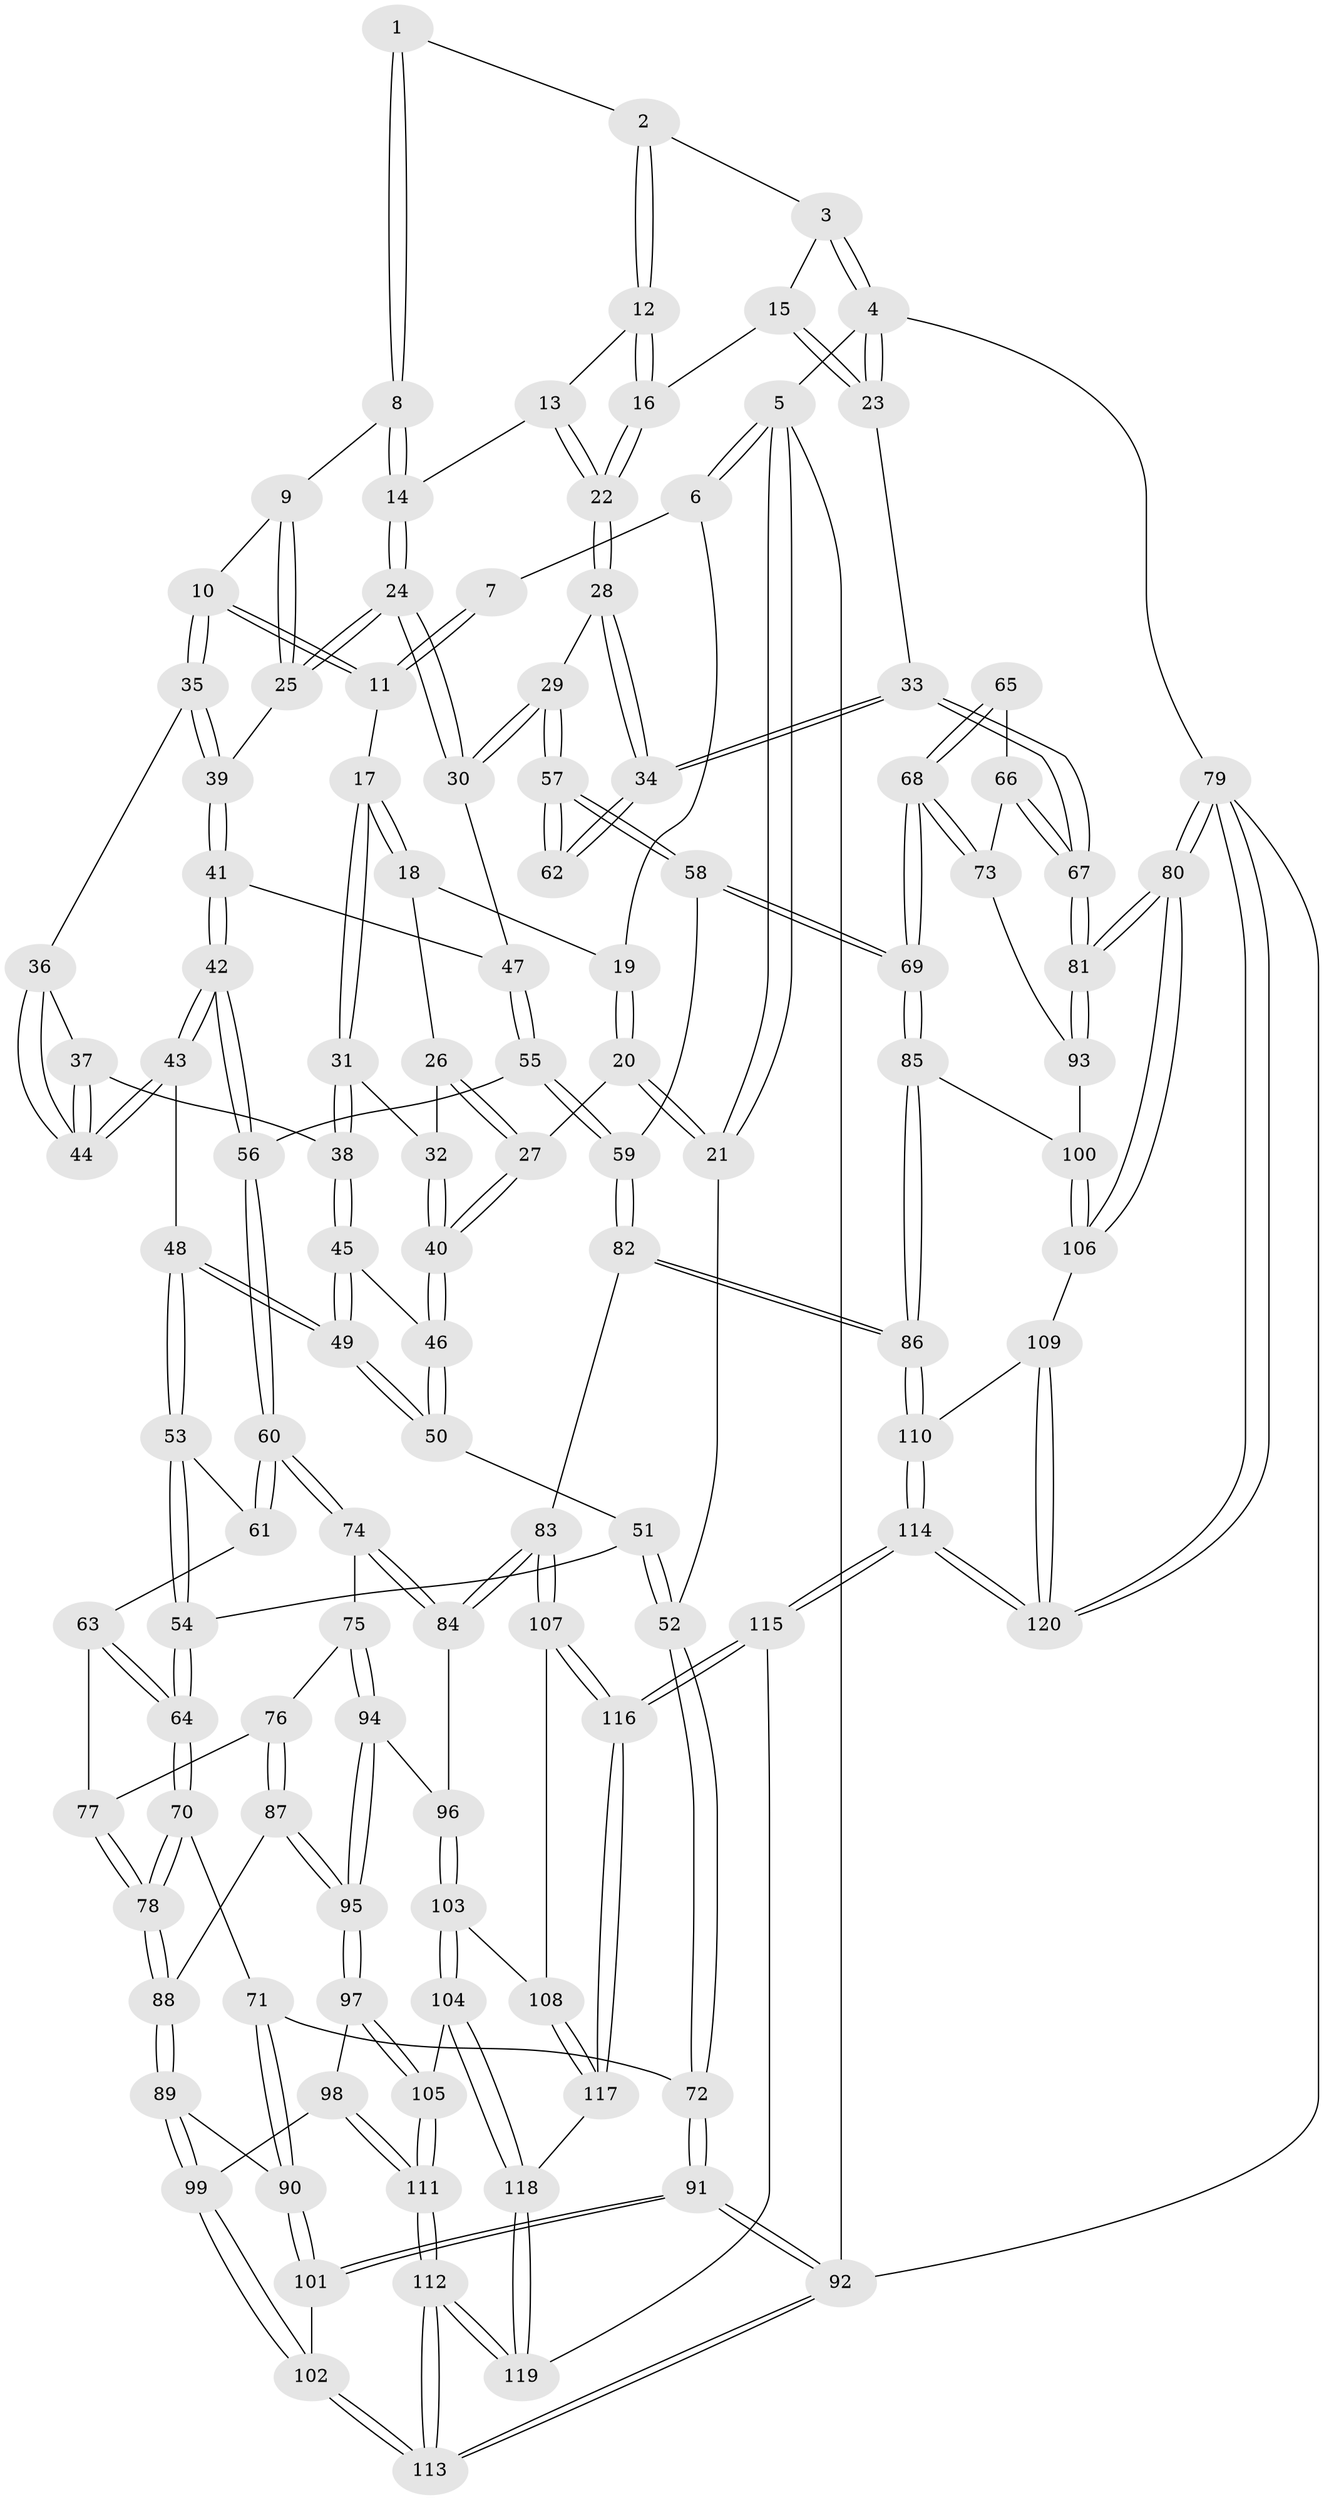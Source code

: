 // Generated by graph-tools (version 1.1) at 2025/27/03/15/25 16:27:57]
// undirected, 120 vertices, 297 edges
graph export_dot {
graph [start="1"]
  node [color=gray90,style=filled];
  1 [pos="+0.4750265453698955+0"];
  2 [pos="+0.7341231988392686+0"];
  3 [pos="+0.8294390635861281+0"];
  4 [pos="+1+0"];
  5 [pos="+0+0"];
  6 [pos="+0.13728813226306638+0"];
  7 [pos="+0.44450567608198943+0"];
  8 [pos="+0.5610216913969402+0.12184791745391609"];
  9 [pos="+0.5571603175469255+0.12576829176709603"];
  10 [pos="+0.4405120565712939+0.14240072514715618"];
  11 [pos="+0.43001523020531907+0.12530498589242994"];
  12 [pos="+0.7328462397978242+0"];
  13 [pos="+0.7138082472044972+0"];
  14 [pos="+0.6688597933391148+0.08445705736790556"];
  15 [pos="+0.9040545075463285+0.11870985553542406"];
  16 [pos="+0.8695219364285709+0.1522305372211254"];
  17 [pos="+0.28458516152744395+0.14622551090418048"];
  18 [pos="+0.21539912973119366+0.05609650857918792"];
  19 [pos="+0.14638315185503067+0"];
  20 [pos="+0.04341440093326318+0.22210495106913516"];
  21 [pos="+0+0.2852624054389133"];
  22 [pos="+0.8323386629486557+0.21092699831134248"];
  23 [pos="+1+0.1561044351810041"];
  24 [pos="+0.6692898581237195+0.2300164204708627"];
  25 [pos="+0.5809256443225314+0.20115769287673765"];
  26 [pos="+0.17953110161655836+0.1406413111112237"];
  27 [pos="+0.0812376184968815+0.23865975929846955"];
  28 [pos="+0.8283098994306861+0.290136152133053"];
  29 [pos="+0.7755368552858307+0.32217755645053087"];
  30 [pos="+0.7102961519717333+0.30598753699247944"];
  31 [pos="+0.27395981838116024+0.22207314471265308"];
  32 [pos="+0.19883312087348598+0.21784164208735496"];
  33 [pos="+1+0.3071446739439392"];
  34 [pos="+1+0.3095121276353205"];
  35 [pos="+0.44655812306033993+0.18384063825468253"];
  36 [pos="+0.4300423111492299+0.19568594585557145"];
  37 [pos="+0.2892965781183083+0.24392287460246373"];
  38 [pos="+0.28107540855095087+0.23933420992119464"];
  39 [pos="+0.47989471847440834+0.22997553823876418"];
  40 [pos="+0.10157284439164284+0.2547577434809266"];
  41 [pos="+0.4819685397935238+0.24615194475183974"];
  42 [pos="+0.45014759605446253+0.3904437671207533"];
  43 [pos="+0.360672989933156+0.33675168264711763"];
  44 [pos="+0.3476327928565186+0.30647759010183423"];
  45 [pos="+0.23949821153377898+0.2935040583536411"];
  46 [pos="+0.1098268324259208+0.27012242504526135"];
  47 [pos="+0.6760627637485083+0.3229547450962426"];
  48 [pos="+0.24239744611398104+0.39111936865734453"];
  49 [pos="+0.23152473579706634+0.3717247215856978"];
  50 [pos="+0.12159125656932768+0.32910101810587333"];
  51 [pos="+0.1040752573296431+0.3695681688225451"];
  52 [pos="+0+0.39027389878442004"];
  53 [pos="+0.23894425865907057+0.42307419310519434"];
  54 [pos="+0.11678831150434418+0.45619532969057425"];
  55 [pos="+0.5064640902552328+0.45665200097699604"];
  56 [pos="+0.47954363982286635+0.4521786561917714"];
  57 [pos="+0.7830683034509486+0.38899436465260373"];
  58 [pos="+0.7608844421115855+0.5127709665885181"];
  59 [pos="+0.5218875120878821+0.47369176182923667"];
  60 [pos="+0.4013257982218878+0.5152272551668936"];
  61 [pos="+0.24381333050218582+0.4305779526122289"];
  62 [pos="+0.9022969408426902+0.4699430788757799"];
  63 [pos="+0.22277954987513857+0.5231482205561726"];
  64 [pos="+0.08393845555076615+0.5077272297853888"];
  65 [pos="+0.904792363028775+0.4825504850392272"];
  66 [pos="+0.9432832588347371+0.5120331140882228"];
  67 [pos="+1+0.5049774474407289"];
  68 [pos="+0.8183865708074515+0.6178936450678977"];
  69 [pos="+0.7847236427181431+0.6325867854414001"];
  70 [pos="+0.06479458687956796+0.5251905743807259"];
  71 [pos="+0.009103091607804507+0.5234285384024896"];
  72 [pos="+0+0.4768158791781784"];
  73 [pos="+0.8734964708297195+0.6054202177414741"];
  74 [pos="+0.40007701860551087+0.5178291161606704"];
  75 [pos="+0.33348327866504357+0.5961782892609006"];
  76 [pos="+0.2547742386835626+0.5709698662516788"];
  77 [pos="+0.22822956658692944+0.5348994615529495"];
  78 [pos="+0.11285426368764051+0.5926786012806337"];
  79 [pos="+1+1"];
  80 [pos="+1+0.790125437943801"];
  81 [pos="+1+0.576803735381461"];
  82 [pos="+0.6490054938960174+0.7302762555622526"];
  83 [pos="+0.5673842355713454+0.7625246874576143"];
  84 [pos="+0.5182247107900381+0.7409983860842964"];
  85 [pos="+0.7577652956916381+0.6923184416272881"];
  86 [pos="+0.7001952290204028+0.7359803333335712"];
  87 [pos="+0.1399052218284402+0.6345290364245432"];
  88 [pos="+0.13557911888414487+0.6333118579012434"];
  89 [pos="+0.07869023043729939+0.7070396133474739"];
  90 [pos="+0.03730498308433388+0.7205123836728372"];
  91 [pos="+0+0.7702463956553175"];
  92 [pos="+0+1"];
  93 [pos="+1+0.6069983435596814"];
  94 [pos="+0.3229922187900809+0.7012334159147903"];
  95 [pos="+0.2507993877944724+0.7295784036729526"];
  96 [pos="+0.34273786917967175+0.7159922973518614"];
  97 [pos="+0.21082436044853659+0.7937579402549815"];
  98 [pos="+0.19996581112495676+0.8007722124903749"];
  99 [pos="+0.1637159291567932+0.7981153252035645"];
  100 [pos="+0.89730687263624+0.744643831211316"];
  101 [pos="+0.0339961630440237+0.7226654126488113"];
  102 [pos="+0.07782701887447037+0.8409654057059138"];
  103 [pos="+0.3624059738878151+0.8631432944724794"];
  104 [pos="+0.3340615634012836+0.8937911162096335"];
  105 [pos="+0.3267958982741942+0.8938421449992837"];
  106 [pos="+0.9722147612122546+0.8122982062456574"];
  107 [pos="+0.5401435629156335+0.810227274751657"];
  108 [pos="+0.43824538685997544+0.8616027555475759"];
  109 [pos="+0.9183518758997926+0.9029164767482518"];
  110 [pos="+0.7145375557758362+0.7803388175237477"];
  111 [pos="+0.18305773839678602+0.983039039234691"];
  112 [pos="+0+1"];
  113 [pos="+0+1"];
  114 [pos="+0.7527253154086185+1"];
  115 [pos="+0.6113344439247276+1"];
  116 [pos="+0.537374993609656+0.9972788594948073"];
  117 [pos="+0.4381098999889172+0.9506202267339275"];
  118 [pos="+0.3695576911746234+0.9701970891002287"];
  119 [pos="+0.3266473608695427+1"];
  120 [pos="+0.9147359492011172+1"];
  1 -- 2;
  1 -- 8;
  1 -- 8;
  2 -- 3;
  2 -- 12;
  2 -- 12;
  3 -- 4;
  3 -- 4;
  3 -- 15;
  4 -- 5;
  4 -- 23;
  4 -- 23;
  4 -- 79;
  5 -- 6;
  5 -- 6;
  5 -- 21;
  5 -- 21;
  5 -- 92;
  6 -- 7;
  6 -- 19;
  7 -- 11;
  7 -- 11;
  8 -- 9;
  8 -- 14;
  8 -- 14;
  9 -- 10;
  9 -- 25;
  9 -- 25;
  10 -- 11;
  10 -- 11;
  10 -- 35;
  10 -- 35;
  11 -- 17;
  12 -- 13;
  12 -- 16;
  12 -- 16;
  13 -- 14;
  13 -- 22;
  13 -- 22;
  14 -- 24;
  14 -- 24;
  15 -- 16;
  15 -- 23;
  15 -- 23;
  16 -- 22;
  16 -- 22;
  17 -- 18;
  17 -- 18;
  17 -- 31;
  17 -- 31;
  18 -- 19;
  18 -- 26;
  19 -- 20;
  19 -- 20;
  20 -- 21;
  20 -- 21;
  20 -- 27;
  21 -- 52;
  22 -- 28;
  22 -- 28;
  23 -- 33;
  24 -- 25;
  24 -- 25;
  24 -- 30;
  24 -- 30;
  25 -- 39;
  26 -- 27;
  26 -- 27;
  26 -- 32;
  27 -- 40;
  27 -- 40;
  28 -- 29;
  28 -- 34;
  28 -- 34;
  29 -- 30;
  29 -- 30;
  29 -- 57;
  29 -- 57;
  30 -- 47;
  31 -- 32;
  31 -- 38;
  31 -- 38;
  32 -- 40;
  32 -- 40;
  33 -- 34;
  33 -- 34;
  33 -- 67;
  33 -- 67;
  34 -- 62;
  34 -- 62;
  35 -- 36;
  35 -- 39;
  35 -- 39;
  36 -- 37;
  36 -- 44;
  36 -- 44;
  37 -- 38;
  37 -- 44;
  37 -- 44;
  38 -- 45;
  38 -- 45;
  39 -- 41;
  39 -- 41;
  40 -- 46;
  40 -- 46;
  41 -- 42;
  41 -- 42;
  41 -- 47;
  42 -- 43;
  42 -- 43;
  42 -- 56;
  42 -- 56;
  43 -- 44;
  43 -- 44;
  43 -- 48;
  45 -- 46;
  45 -- 49;
  45 -- 49;
  46 -- 50;
  46 -- 50;
  47 -- 55;
  47 -- 55;
  48 -- 49;
  48 -- 49;
  48 -- 53;
  48 -- 53;
  49 -- 50;
  49 -- 50;
  50 -- 51;
  51 -- 52;
  51 -- 52;
  51 -- 54;
  52 -- 72;
  52 -- 72;
  53 -- 54;
  53 -- 54;
  53 -- 61;
  54 -- 64;
  54 -- 64;
  55 -- 56;
  55 -- 59;
  55 -- 59;
  56 -- 60;
  56 -- 60;
  57 -- 58;
  57 -- 58;
  57 -- 62;
  57 -- 62;
  58 -- 59;
  58 -- 69;
  58 -- 69;
  59 -- 82;
  59 -- 82;
  60 -- 61;
  60 -- 61;
  60 -- 74;
  60 -- 74;
  61 -- 63;
  63 -- 64;
  63 -- 64;
  63 -- 77;
  64 -- 70;
  64 -- 70;
  65 -- 66;
  65 -- 68;
  65 -- 68;
  66 -- 67;
  66 -- 67;
  66 -- 73;
  67 -- 81;
  67 -- 81;
  68 -- 69;
  68 -- 69;
  68 -- 73;
  68 -- 73;
  69 -- 85;
  69 -- 85;
  70 -- 71;
  70 -- 78;
  70 -- 78;
  71 -- 72;
  71 -- 90;
  71 -- 90;
  72 -- 91;
  72 -- 91;
  73 -- 93;
  74 -- 75;
  74 -- 84;
  74 -- 84;
  75 -- 76;
  75 -- 94;
  75 -- 94;
  76 -- 77;
  76 -- 87;
  76 -- 87;
  77 -- 78;
  77 -- 78;
  78 -- 88;
  78 -- 88;
  79 -- 80;
  79 -- 80;
  79 -- 120;
  79 -- 120;
  79 -- 92;
  80 -- 81;
  80 -- 81;
  80 -- 106;
  80 -- 106;
  81 -- 93;
  81 -- 93;
  82 -- 83;
  82 -- 86;
  82 -- 86;
  83 -- 84;
  83 -- 84;
  83 -- 107;
  83 -- 107;
  84 -- 96;
  85 -- 86;
  85 -- 86;
  85 -- 100;
  86 -- 110;
  86 -- 110;
  87 -- 88;
  87 -- 95;
  87 -- 95;
  88 -- 89;
  88 -- 89;
  89 -- 90;
  89 -- 99;
  89 -- 99;
  90 -- 101;
  90 -- 101;
  91 -- 92;
  91 -- 92;
  91 -- 101;
  91 -- 101;
  92 -- 113;
  92 -- 113;
  93 -- 100;
  94 -- 95;
  94 -- 95;
  94 -- 96;
  95 -- 97;
  95 -- 97;
  96 -- 103;
  96 -- 103;
  97 -- 98;
  97 -- 105;
  97 -- 105;
  98 -- 99;
  98 -- 111;
  98 -- 111;
  99 -- 102;
  99 -- 102;
  100 -- 106;
  100 -- 106;
  101 -- 102;
  102 -- 113;
  102 -- 113;
  103 -- 104;
  103 -- 104;
  103 -- 108;
  104 -- 105;
  104 -- 118;
  104 -- 118;
  105 -- 111;
  105 -- 111;
  106 -- 109;
  107 -- 108;
  107 -- 116;
  107 -- 116;
  108 -- 117;
  108 -- 117;
  109 -- 110;
  109 -- 120;
  109 -- 120;
  110 -- 114;
  110 -- 114;
  111 -- 112;
  111 -- 112;
  112 -- 113;
  112 -- 113;
  112 -- 119;
  112 -- 119;
  114 -- 115;
  114 -- 115;
  114 -- 120;
  114 -- 120;
  115 -- 116;
  115 -- 116;
  115 -- 119;
  116 -- 117;
  116 -- 117;
  117 -- 118;
  118 -- 119;
  118 -- 119;
}
